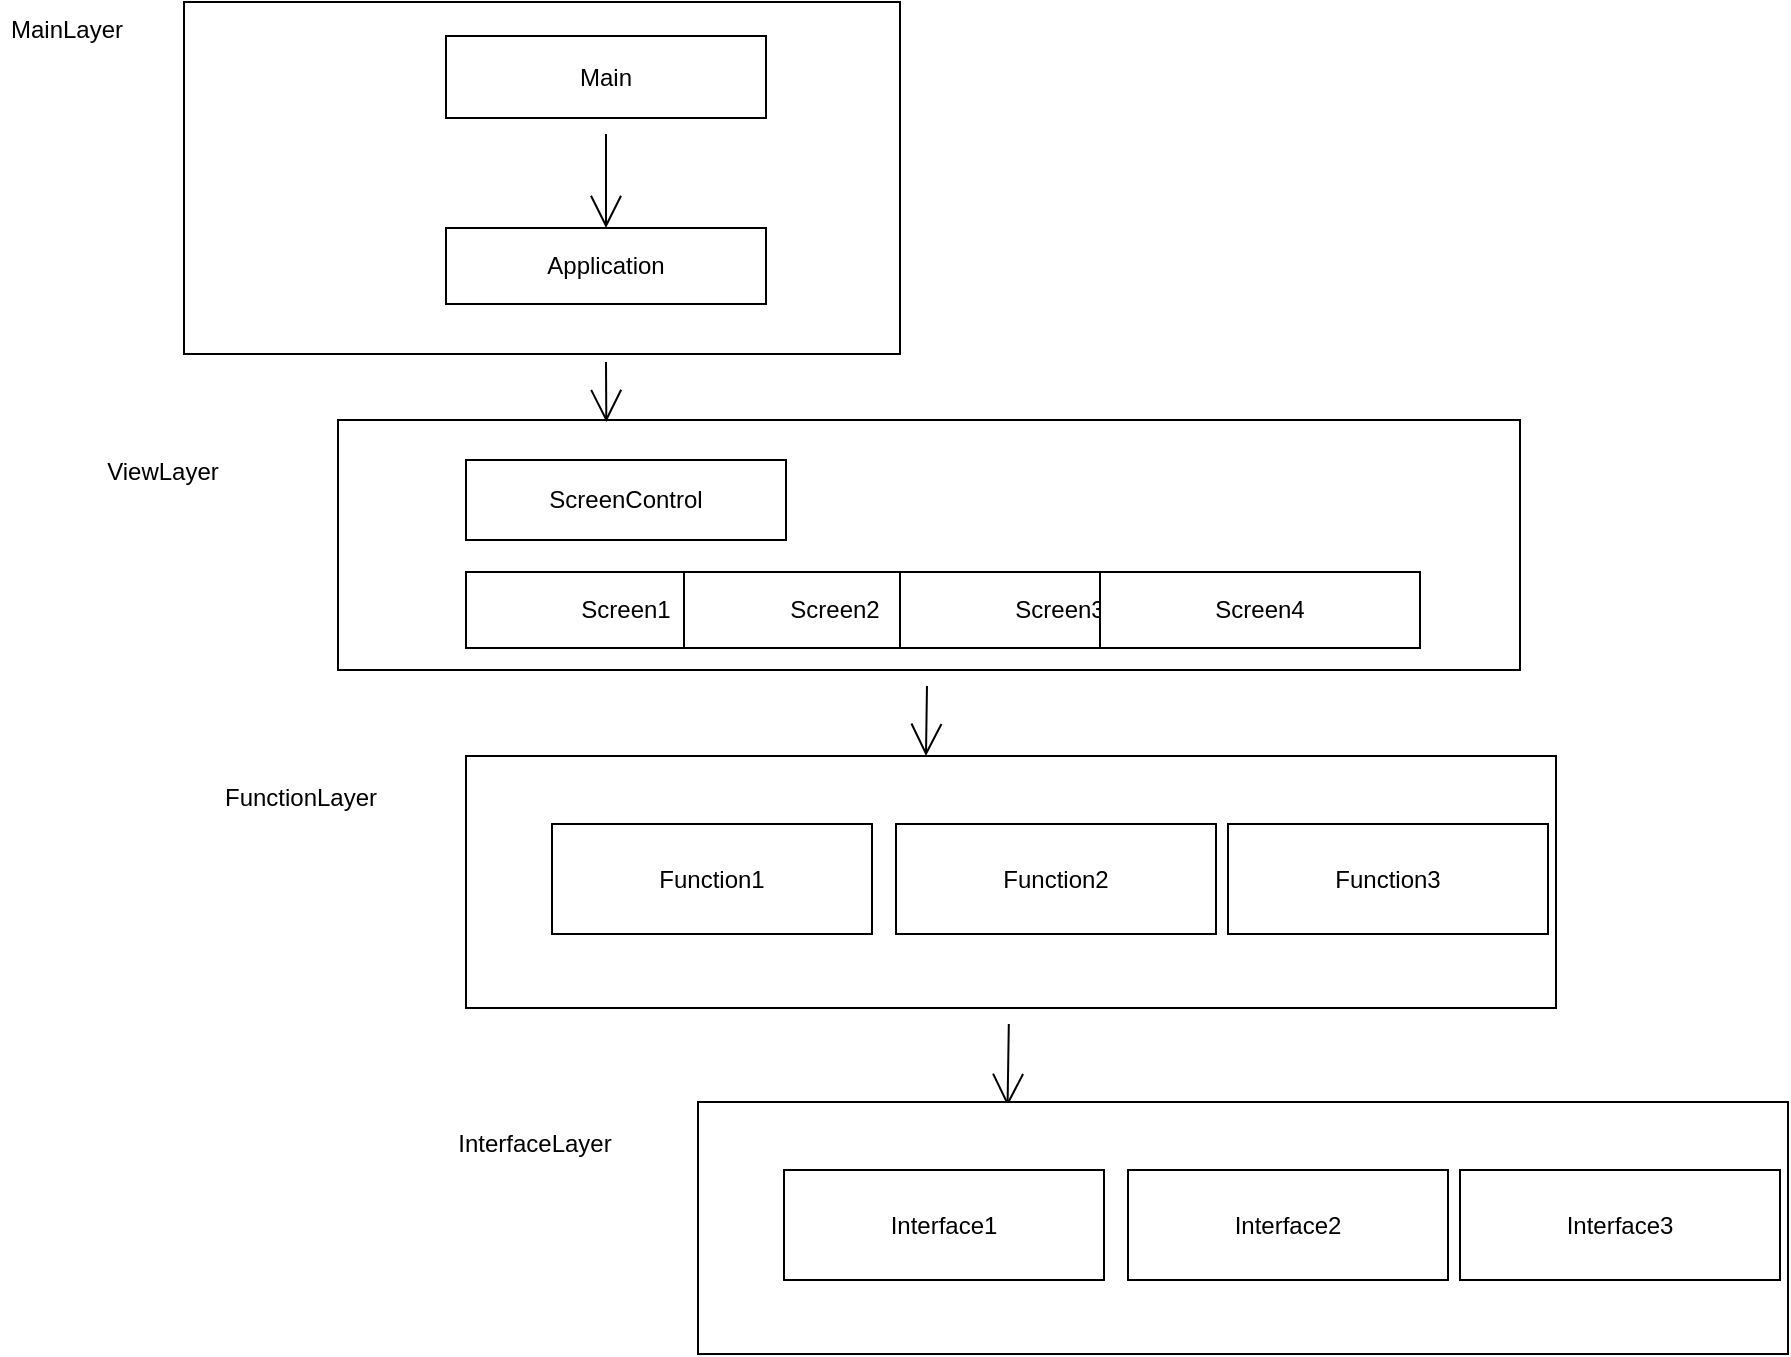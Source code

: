 <mxfile version="16.5.0" type="device"><diagram id="NwIsxrumtPKFZasGN315" name="Page-1"><mxGraphModel dx="2286" dy="844" grid="0" gridSize="10" guides="1" tooltips="1" connect="1" arrows="1" fold="1" page="0" pageScale="1" pageWidth="827" pageHeight="1169" math="0" shadow="0"><root><mxCell id="0"/><mxCell id="1" parent="0"/><mxCell id="yHpTGnD-HQSnA3UMQ24a-22" style="edgeStyle=none;curved=1;rounded=0;orthogonalLoop=1;jettySize=auto;html=1;entryX=0.422;entryY=0;entryDx=0;entryDy=0;entryPerimeter=0;endArrow=open;startSize=14;endSize=14;sourcePerimeterSpacing=8;targetPerimeterSpacing=8;" edge="1" parent="1" source="yHpTGnD-HQSnA3UMQ24a-9" target="yHpTGnD-HQSnA3UMQ24a-17"><mxGeometry relative="1" as="geometry"/></mxCell><mxCell id="yHpTGnD-HQSnA3UMQ24a-9" value="" style="rounded=0;whiteSpace=wrap;html=1;hachureGap=4;" vertex="1" parent="1"><mxGeometry x="24" y="235" width="591" height="125" as="geometry"/></mxCell><mxCell id="yHpTGnD-HQSnA3UMQ24a-8" value="" style="rounded=0;whiteSpace=wrap;html=1;hachureGap=4;" vertex="1" parent="1"><mxGeometry x="-53" y="26" width="358" height="176" as="geometry"/></mxCell><mxCell id="yHpTGnD-HQSnA3UMQ24a-3" style="edgeStyle=none;curved=1;rounded=0;orthogonalLoop=1;jettySize=auto;html=1;entryX=0.5;entryY=0;entryDx=0;entryDy=0;endArrow=open;startSize=14;endSize=14;sourcePerimeterSpacing=8;targetPerimeterSpacing=8;" edge="1" parent="1" source="yHpTGnD-HQSnA3UMQ24a-1" target="yHpTGnD-HQSnA3UMQ24a-2"><mxGeometry relative="1" as="geometry"/></mxCell><mxCell id="yHpTGnD-HQSnA3UMQ24a-1" value="Main" style="rounded=0;whiteSpace=wrap;html=1;hachureGap=4;" vertex="1" parent="1"><mxGeometry x="78" y="43" width="160" height="41" as="geometry"/></mxCell><mxCell id="yHpTGnD-HQSnA3UMQ24a-12" style="edgeStyle=none;curved=1;rounded=0;orthogonalLoop=1;jettySize=auto;html=1;entryX=0.227;entryY=0.008;entryDx=0;entryDy=0;entryPerimeter=0;endArrow=open;startSize=14;endSize=14;sourcePerimeterSpacing=8;targetPerimeterSpacing=8;" edge="1" parent="1" target="yHpTGnD-HQSnA3UMQ24a-9"><mxGeometry relative="1" as="geometry"><mxPoint x="158" y="206" as="sourcePoint"/></mxGeometry></mxCell><mxCell id="yHpTGnD-HQSnA3UMQ24a-2" value="Application" style="rounded=0;whiteSpace=wrap;html=1;hachureGap=4;" vertex="1" parent="1"><mxGeometry x="78" y="139" width="160" height="38" as="geometry"/></mxCell><mxCell id="yHpTGnD-HQSnA3UMQ24a-10" value="MainLayer" style="text;html=1;align=center;verticalAlign=middle;resizable=0;points=[];autosize=1;strokeColor=none;fillColor=none;hachureGap=4;" vertex="1" parent="1"><mxGeometry x="-145" y="31" width="66" height="18" as="geometry"/></mxCell><mxCell id="yHpTGnD-HQSnA3UMQ24a-11" value="ViewLayer" style="text;html=1;align=center;verticalAlign=middle;resizable=0;points=[];autosize=1;strokeColor=none;fillColor=none;hachureGap=4;" vertex="1" parent="1"><mxGeometry x="-97" y="252" width="66" height="18" as="geometry"/></mxCell><mxCell id="yHpTGnD-HQSnA3UMQ24a-13" value="Screen1" style="rounded=0;whiteSpace=wrap;html=1;hachureGap=4;" vertex="1" parent="1"><mxGeometry x="88" y="311" width="160" height="38" as="geometry"/></mxCell><mxCell id="yHpTGnD-HQSnA3UMQ24a-14" value="Screen2" style="rounded=0;whiteSpace=wrap;html=1;hachureGap=4;" vertex="1" parent="1"><mxGeometry x="197" y="311" width="151" height="38" as="geometry"/></mxCell><mxCell id="yHpTGnD-HQSnA3UMQ24a-15" value="Screen3" style="rounded=0;whiteSpace=wrap;html=1;hachureGap=4;" vertex="1" parent="1"><mxGeometry x="305" y="311" width="160" height="38" as="geometry"/></mxCell><mxCell id="yHpTGnD-HQSnA3UMQ24a-7" value="Screen4" style="rounded=0;whiteSpace=wrap;html=1;hachureGap=4;" vertex="1" parent="1"><mxGeometry x="405" y="311" width="160" height="38" as="geometry"/></mxCell><mxCell id="yHpTGnD-HQSnA3UMQ24a-16" value="ScreenControl" style="rounded=0;whiteSpace=wrap;html=1;hachureGap=4;" vertex="1" parent="1"><mxGeometry x="88" y="255" width="160" height="40" as="geometry"/></mxCell><mxCell id="yHpTGnD-HQSnA3UMQ24a-28" style="edgeStyle=none;curved=1;rounded=0;orthogonalLoop=1;jettySize=auto;html=1;entryX=0.284;entryY=0.016;entryDx=0;entryDy=0;entryPerimeter=0;endArrow=open;startSize=14;endSize=14;sourcePerimeterSpacing=8;targetPerimeterSpacing=8;" edge="1" parent="1" source="yHpTGnD-HQSnA3UMQ24a-17" target="yHpTGnD-HQSnA3UMQ24a-23"><mxGeometry relative="1" as="geometry"/></mxCell><mxCell id="yHpTGnD-HQSnA3UMQ24a-17" value="" style="rounded=0;whiteSpace=wrap;html=1;hachureGap=4;" vertex="1" parent="1"><mxGeometry x="88" y="403" width="545" height="126" as="geometry"/></mxCell><mxCell id="yHpTGnD-HQSnA3UMQ24a-18" value="Function1" style="rounded=0;whiteSpace=wrap;html=1;hachureGap=4;" vertex="1" parent="1"><mxGeometry x="131" y="437" width="160" height="55" as="geometry"/></mxCell><mxCell id="yHpTGnD-HQSnA3UMQ24a-19" value="FunctionLayer" style="text;html=1;align=center;verticalAlign=middle;resizable=0;points=[];autosize=1;strokeColor=none;fillColor=none;hachureGap=4;" vertex="1" parent="1"><mxGeometry x="-38" y="415" width="86" height="18" as="geometry"/></mxCell><mxCell id="yHpTGnD-HQSnA3UMQ24a-20" value="Function2" style="rounded=0;whiteSpace=wrap;html=1;hachureGap=4;" vertex="1" parent="1"><mxGeometry x="303" y="437" width="160" height="55" as="geometry"/></mxCell><mxCell id="yHpTGnD-HQSnA3UMQ24a-21" value="Function3" style="rounded=0;whiteSpace=wrap;html=1;hachureGap=4;" vertex="1" parent="1"><mxGeometry x="469" y="437" width="160" height="55" as="geometry"/></mxCell><mxCell id="yHpTGnD-HQSnA3UMQ24a-23" value="" style="rounded=0;whiteSpace=wrap;html=1;hachureGap=4;" vertex="1" parent="1"><mxGeometry x="204" y="576" width="545" height="126" as="geometry"/></mxCell><mxCell id="yHpTGnD-HQSnA3UMQ24a-24" value="Interface1" style="rounded=0;whiteSpace=wrap;html=1;hachureGap=4;" vertex="1" parent="1"><mxGeometry x="247" y="610" width="160" height="55" as="geometry"/></mxCell><mxCell id="yHpTGnD-HQSnA3UMQ24a-25" value="InterfaceLayer" style="text;html=1;align=center;verticalAlign=middle;resizable=0;points=[];autosize=1;strokeColor=none;fillColor=none;hachureGap=4;" vertex="1" parent="1"><mxGeometry x="78" y="588" width="87" height="18" as="geometry"/></mxCell><mxCell id="yHpTGnD-HQSnA3UMQ24a-26" value="Interface2" style="rounded=0;whiteSpace=wrap;html=1;hachureGap=4;" vertex="1" parent="1"><mxGeometry x="419" y="610" width="160" height="55" as="geometry"/></mxCell><mxCell id="yHpTGnD-HQSnA3UMQ24a-27" value="Interface3" style="rounded=0;whiteSpace=wrap;html=1;hachureGap=4;" vertex="1" parent="1"><mxGeometry x="585" y="610" width="160" height="55" as="geometry"/></mxCell></root></mxGraphModel></diagram></mxfile>